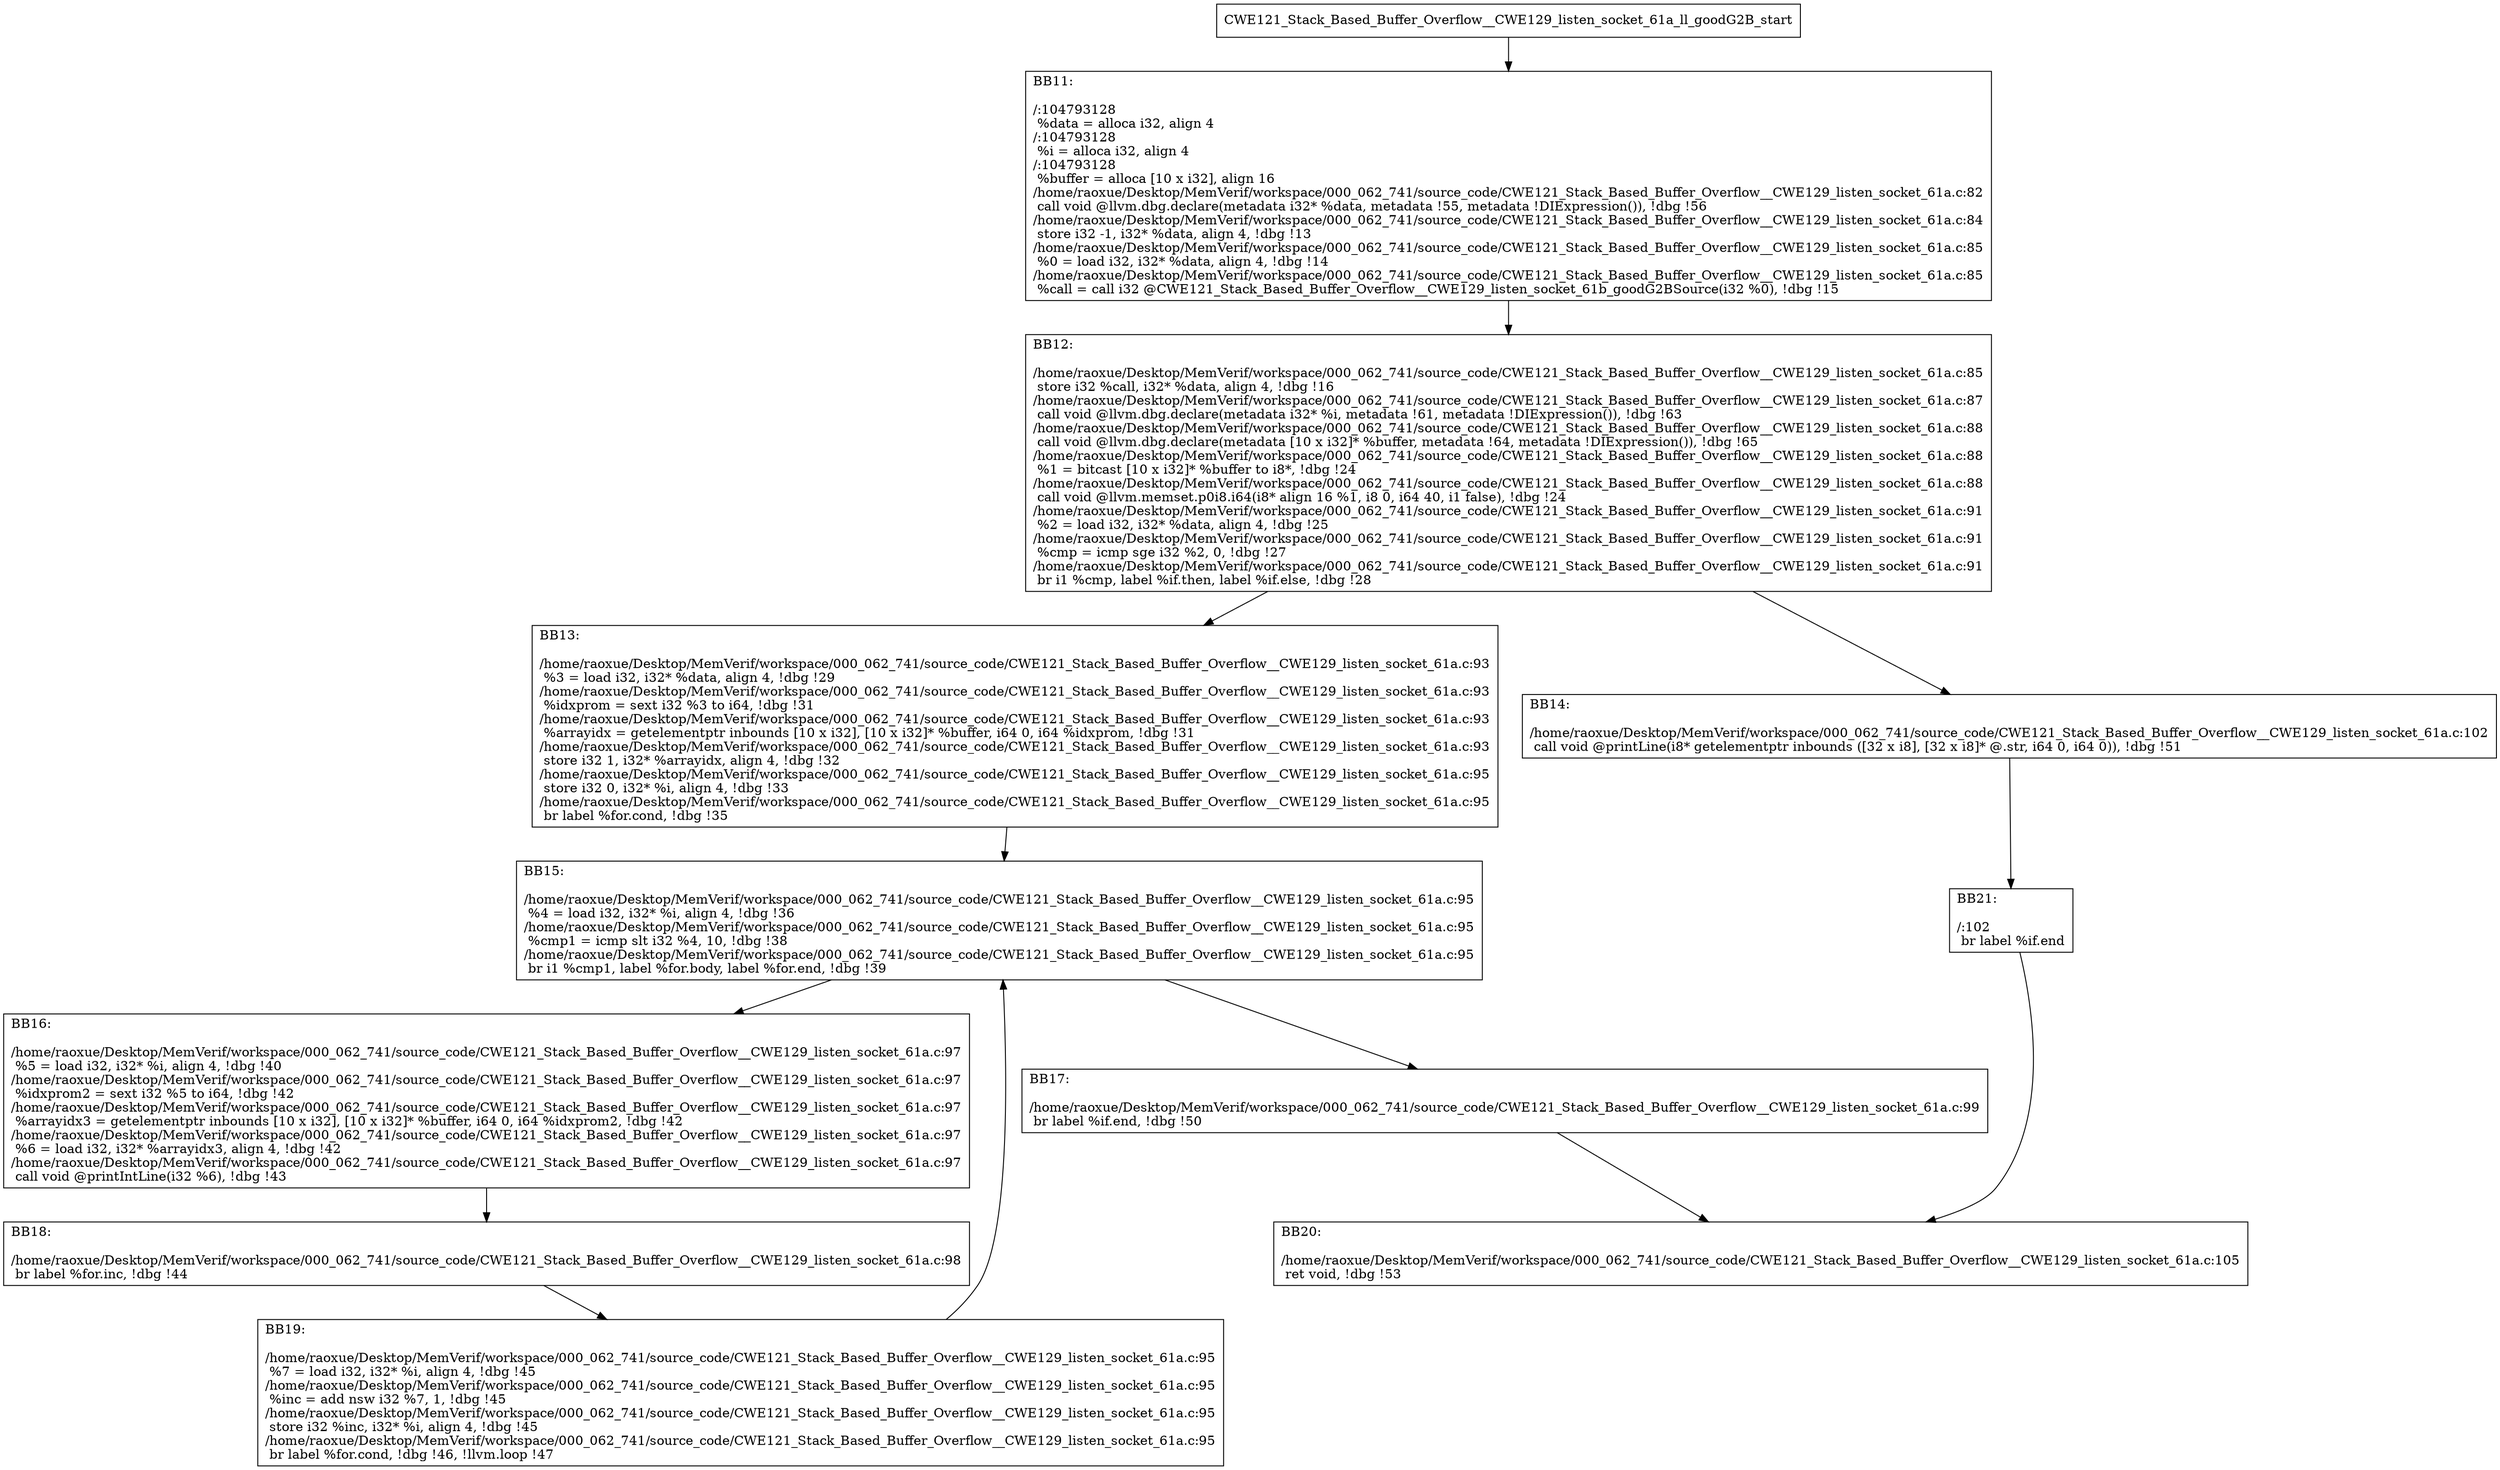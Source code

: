digraph "CFG for'CWE121_Stack_Based_Buffer_Overflow__CWE129_listen_socket_61a_ll_goodG2B' function" {
	BBCWE121_Stack_Based_Buffer_Overflow__CWE129_listen_socket_61a_ll_goodG2B_start[shape=record,label="{CWE121_Stack_Based_Buffer_Overflow__CWE129_listen_socket_61a_ll_goodG2B_start}"];
	BBCWE121_Stack_Based_Buffer_Overflow__CWE129_listen_socket_61a_ll_goodG2B_start-> CWE121_Stack_Based_Buffer_Overflow__CWE129_listen_socket_61a_ll_goodG2BBB11;
	CWE121_Stack_Based_Buffer_Overflow__CWE129_listen_socket_61a_ll_goodG2BBB11 [shape=record, label="{BB11:\l\l/:104793128\l
  %data = alloca i32, align 4\l
/:104793128\l
  %i = alloca i32, align 4\l
/:104793128\l
  %buffer = alloca [10 x i32], align 16\l
/home/raoxue/Desktop/MemVerif/workspace/000_062_741/source_code/CWE121_Stack_Based_Buffer_Overflow__CWE129_listen_socket_61a.c:82\l
  call void @llvm.dbg.declare(metadata i32* %data, metadata !55, metadata !DIExpression()), !dbg !56\l
/home/raoxue/Desktop/MemVerif/workspace/000_062_741/source_code/CWE121_Stack_Based_Buffer_Overflow__CWE129_listen_socket_61a.c:84\l
  store i32 -1, i32* %data, align 4, !dbg !13\l
/home/raoxue/Desktop/MemVerif/workspace/000_062_741/source_code/CWE121_Stack_Based_Buffer_Overflow__CWE129_listen_socket_61a.c:85\l
  %0 = load i32, i32* %data, align 4, !dbg !14\l
/home/raoxue/Desktop/MemVerif/workspace/000_062_741/source_code/CWE121_Stack_Based_Buffer_Overflow__CWE129_listen_socket_61a.c:85\l
  %call = call i32 @CWE121_Stack_Based_Buffer_Overflow__CWE129_listen_socket_61b_goodG2BSource(i32 %0), !dbg !15\l
}"];
	CWE121_Stack_Based_Buffer_Overflow__CWE129_listen_socket_61a_ll_goodG2BBB11-> CWE121_Stack_Based_Buffer_Overflow__CWE129_listen_socket_61a_ll_goodG2BBB12;
	CWE121_Stack_Based_Buffer_Overflow__CWE129_listen_socket_61a_ll_goodG2BBB12 [shape=record, label="{BB12:\l\l/home/raoxue/Desktop/MemVerif/workspace/000_062_741/source_code/CWE121_Stack_Based_Buffer_Overflow__CWE129_listen_socket_61a.c:85\l
  store i32 %call, i32* %data, align 4, !dbg !16\l
/home/raoxue/Desktop/MemVerif/workspace/000_062_741/source_code/CWE121_Stack_Based_Buffer_Overflow__CWE129_listen_socket_61a.c:87\l
  call void @llvm.dbg.declare(metadata i32* %i, metadata !61, metadata !DIExpression()), !dbg !63\l
/home/raoxue/Desktop/MemVerif/workspace/000_062_741/source_code/CWE121_Stack_Based_Buffer_Overflow__CWE129_listen_socket_61a.c:88\l
  call void @llvm.dbg.declare(metadata [10 x i32]* %buffer, metadata !64, metadata !DIExpression()), !dbg !65\l
/home/raoxue/Desktop/MemVerif/workspace/000_062_741/source_code/CWE121_Stack_Based_Buffer_Overflow__CWE129_listen_socket_61a.c:88\l
  %1 = bitcast [10 x i32]* %buffer to i8*, !dbg !24\l
/home/raoxue/Desktop/MemVerif/workspace/000_062_741/source_code/CWE121_Stack_Based_Buffer_Overflow__CWE129_listen_socket_61a.c:88\l
  call void @llvm.memset.p0i8.i64(i8* align 16 %1, i8 0, i64 40, i1 false), !dbg !24\l
/home/raoxue/Desktop/MemVerif/workspace/000_062_741/source_code/CWE121_Stack_Based_Buffer_Overflow__CWE129_listen_socket_61a.c:91\l
  %2 = load i32, i32* %data, align 4, !dbg !25\l
/home/raoxue/Desktop/MemVerif/workspace/000_062_741/source_code/CWE121_Stack_Based_Buffer_Overflow__CWE129_listen_socket_61a.c:91\l
  %cmp = icmp sge i32 %2, 0, !dbg !27\l
/home/raoxue/Desktop/MemVerif/workspace/000_062_741/source_code/CWE121_Stack_Based_Buffer_Overflow__CWE129_listen_socket_61a.c:91\l
  br i1 %cmp, label %if.then, label %if.else, !dbg !28\l
}"];
	CWE121_Stack_Based_Buffer_Overflow__CWE129_listen_socket_61a_ll_goodG2BBB12-> CWE121_Stack_Based_Buffer_Overflow__CWE129_listen_socket_61a_ll_goodG2BBB13;
	CWE121_Stack_Based_Buffer_Overflow__CWE129_listen_socket_61a_ll_goodG2BBB12-> CWE121_Stack_Based_Buffer_Overflow__CWE129_listen_socket_61a_ll_goodG2BBB14;
	CWE121_Stack_Based_Buffer_Overflow__CWE129_listen_socket_61a_ll_goodG2BBB13 [shape=record, label="{BB13:\l\l/home/raoxue/Desktop/MemVerif/workspace/000_062_741/source_code/CWE121_Stack_Based_Buffer_Overflow__CWE129_listen_socket_61a.c:93\l
  %3 = load i32, i32* %data, align 4, !dbg !29\l
/home/raoxue/Desktop/MemVerif/workspace/000_062_741/source_code/CWE121_Stack_Based_Buffer_Overflow__CWE129_listen_socket_61a.c:93\l
  %idxprom = sext i32 %3 to i64, !dbg !31\l
/home/raoxue/Desktop/MemVerif/workspace/000_062_741/source_code/CWE121_Stack_Based_Buffer_Overflow__CWE129_listen_socket_61a.c:93\l
  %arrayidx = getelementptr inbounds [10 x i32], [10 x i32]* %buffer, i64 0, i64 %idxprom, !dbg !31\l
/home/raoxue/Desktop/MemVerif/workspace/000_062_741/source_code/CWE121_Stack_Based_Buffer_Overflow__CWE129_listen_socket_61a.c:93\l
  store i32 1, i32* %arrayidx, align 4, !dbg !32\l
/home/raoxue/Desktop/MemVerif/workspace/000_062_741/source_code/CWE121_Stack_Based_Buffer_Overflow__CWE129_listen_socket_61a.c:95\l
  store i32 0, i32* %i, align 4, !dbg !33\l
/home/raoxue/Desktop/MemVerif/workspace/000_062_741/source_code/CWE121_Stack_Based_Buffer_Overflow__CWE129_listen_socket_61a.c:95\l
  br label %for.cond, !dbg !35\l
}"];
	CWE121_Stack_Based_Buffer_Overflow__CWE129_listen_socket_61a_ll_goodG2BBB13-> CWE121_Stack_Based_Buffer_Overflow__CWE129_listen_socket_61a_ll_goodG2BBB15;
	CWE121_Stack_Based_Buffer_Overflow__CWE129_listen_socket_61a_ll_goodG2BBB15 [shape=record, label="{BB15:\l\l/home/raoxue/Desktop/MemVerif/workspace/000_062_741/source_code/CWE121_Stack_Based_Buffer_Overflow__CWE129_listen_socket_61a.c:95\l
  %4 = load i32, i32* %i, align 4, !dbg !36\l
/home/raoxue/Desktop/MemVerif/workspace/000_062_741/source_code/CWE121_Stack_Based_Buffer_Overflow__CWE129_listen_socket_61a.c:95\l
  %cmp1 = icmp slt i32 %4, 10, !dbg !38\l
/home/raoxue/Desktop/MemVerif/workspace/000_062_741/source_code/CWE121_Stack_Based_Buffer_Overflow__CWE129_listen_socket_61a.c:95\l
  br i1 %cmp1, label %for.body, label %for.end, !dbg !39\l
}"];
	CWE121_Stack_Based_Buffer_Overflow__CWE129_listen_socket_61a_ll_goodG2BBB15-> CWE121_Stack_Based_Buffer_Overflow__CWE129_listen_socket_61a_ll_goodG2BBB16;
	CWE121_Stack_Based_Buffer_Overflow__CWE129_listen_socket_61a_ll_goodG2BBB15-> CWE121_Stack_Based_Buffer_Overflow__CWE129_listen_socket_61a_ll_goodG2BBB17;
	CWE121_Stack_Based_Buffer_Overflow__CWE129_listen_socket_61a_ll_goodG2BBB16 [shape=record, label="{BB16:\l\l/home/raoxue/Desktop/MemVerif/workspace/000_062_741/source_code/CWE121_Stack_Based_Buffer_Overflow__CWE129_listen_socket_61a.c:97\l
  %5 = load i32, i32* %i, align 4, !dbg !40\l
/home/raoxue/Desktop/MemVerif/workspace/000_062_741/source_code/CWE121_Stack_Based_Buffer_Overflow__CWE129_listen_socket_61a.c:97\l
  %idxprom2 = sext i32 %5 to i64, !dbg !42\l
/home/raoxue/Desktop/MemVerif/workspace/000_062_741/source_code/CWE121_Stack_Based_Buffer_Overflow__CWE129_listen_socket_61a.c:97\l
  %arrayidx3 = getelementptr inbounds [10 x i32], [10 x i32]* %buffer, i64 0, i64 %idxprom2, !dbg !42\l
/home/raoxue/Desktop/MemVerif/workspace/000_062_741/source_code/CWE121_Stack_Based_Buffer_Overflow__CWE129_listen_socket_61a.c:97\l
  %6 = load i32, i32* %arrayidx3, align 4, !dbg !42\l
/home/raoxue/Desktop/MemVerif/workspace/000_062_741/source_code/CWE121_Stack_Based_Buffer_Overflow__CWE129_listen_socket_61a.c:97\l
  call void @printIntLine(i32 %6), !dbg !43\l
}"];
	CWE121_Stack_Based_Buffer_Overflow__CWE129_listen_socket_61a_ll_goodG2BBB16-> CWE121_Stack_Based_Buffer_Overflow__CWE129_listen_socket_61a_ll_goodG2BBB18;
	CWE121_Stack_Based_Buffer_Overflow__CWE129_listen_socket_61a_ll_goodG2BBB18 [shape=record, label="{BB18:\l\l/home/raoxue/Desktop/MemVerif/workspace/000_062_741/source_code/CWE121_Stack_Based_Buffer_Overflow__CWE129_listen_socket_61a.c:98\l
  br label %for.inc, !dbg !44\l
}"];
	CWE121_Stack_Based_Buffer_Overflow__CWE129_listen_socket_61a_ll_goodG2BBB18-> CWE121_Stack_Based_Buffer_Overflow__CWE129_listen_socket_61a_ll_goodG2BBB19;
	CWE121_Stack_Based_Buffer_Overflow__CWE129_listen_socket_61a_ll_goodG2BBB19 [shape=record, label="{BB19:\l\l/home/raoxue/Desktop/MemVerif/workspace/000_062_741/source_code/CWE121_Stack_Based_Buffer_Overflow__CWE129_listen_socket_61a.c:95\l
  %7 = load i32, i32* %i, align 4, !dbg !45\l
/home/raoxue/Desktop/MemVerif/workspace/000_062_741/source_code/CWE121_Stack_Based_Buffer_Overflow__CWE129_listen_socket_61a.c:95\l
  %inc = add nsw i32 %7, 1, !dbg !45\l
/home/raoxue/Desktop/MemVerif/workspace/000_062_741/source_code/CWE121_Stack_Based_Buffer_Overflow__CWE129_listen_socket_61a.c:95\l
  store i32 %inc, i32* %i, align 4, !dbg !45\l
/home/raoxue/Desktop/MemVerif/workspace/000_062_741/source_code/CWE121_Stack_Based_Buffer_Overflow__CWE129_listen_socket_61a.c:95\l
  br label %for.cond, !dbg !46, !llvm.loop !47\l
}"];
	CWE121_Stack_Based_Buffer_Overflow__CWE129_listen_socket_61a_ll_goodG2BBB19-> CWE121_Stack_Based_Buffer_Overflow__CWE129_listen_socket_61a_ll_goodG2BBB15;
	CWE121_Stack_Based_Buffer_Overflow__CWE129_listen_socket_61a_ll_goodG2BBB17 [shape=record, label="{BB17:\l\l/home/raoxue/Desktop/MemVerif/workspace/000_062_741/source_code/CWE121_Stack_Based_Buffer_Overflow__CWE129_listen_socket_61a.c:99\l
  br label %if.end, !dbg !50\l
}"];
	CWE121_Stack_Based_Buffer_Overflow__CWE129_listen_socket_61a_ll_goodG2BBB17-> CWE121_Stack_Based_Buffer_Overflow__CWE129_listen_socket_61a_ll_goodG2BBB20;
	CWE121_Stack_Based_Buffer_Overflow__CWE129_listen_socket_61a_ll_goodG2BBB14 [shape=record, label="{BB14:\l\l/home/raoxue/Desktop/MemVerif/workspace/000_062_741/source_code/CWE121_Stack_Based_Buffer_Overflow__CWE129_listen_socket_61a.c:102\l
  call void @printLine(i8* getelementptr inbounds ([32 x i8], [32 x i8]* @.str, i64 0, i64 0)), !dbg !51\l
}"];
	CWE121_Stack_Based_Buffer_Overflow__CWE129_listen_socket_61a_ll_goodG2BBB14-> CWE121_Stack_Based_Buffer_Overflow__CWE129_listen_socket_61a_ll_goodG2BBB21;
	CWE121_Stack_Based_Buffer_Overflow__CWE129_listen_socket_61a_ll_goodG2BBB21 [shape=record, label="{BB21:\l\l/:102\l
  br label %if.end\l
}"];
	CWE121_Stack_Based_Buffer_Overflow__CWE129_listen_socket_61a_ll_goodG2BBB21-> CWE121_Stack_Based_Buffer_Overflow__CWE129_listen_socket_61a_ll_goodG2BBB20;
	CWE121_Stack_Based_Buffer_Overflow__CWE129_listen_socket_61a_ll_goodG2BBB20 [shape=record, label="{BB20:\l\l/home/raoxue/Desktop/MemVerif/workspace/000_062_741/source_code/CWE121_Stack_Based_Buffer_Overflow__CWE129_listen_socket_61a.c:105\l
  ret void, !dbg !53\l
}"];
}
